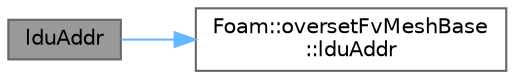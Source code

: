 digraph "lduAddr"
{
 // LATEX_PDF_SIZE
  bgcolor="transparent";
  edge [fontname=Helvetica,fontsize=10,labelfontname=Helvetica,labelfontsize=10];
  node [fontname=Helvetica,fontsize=10,shape=box,height=0.2,width=0.4];
  rankdir="LR";
  Node1 [id="Node000001",label="lduAddr",height=0.2,width=0.4,color="gray40", fillcolor="grey60", style="filled", fontcolor="black",tooltip=" "];
  Node1 -> Node2 [id="edge1_Node000001_Node000002",color="steelblue1",style="solid",tooltip=" "];
  Node2 [id="Node000002",label="Foam::oversetFvMeshBase\l::lduAddr",height=0.2,width=0.4,color="grey40", fillcolor="white", style="filled",URL="$classFoam_1_1oversetFvMeshBase.html#a34272ff26844ff8137cf0a5ac5c98227",tooltip=" "];
}
